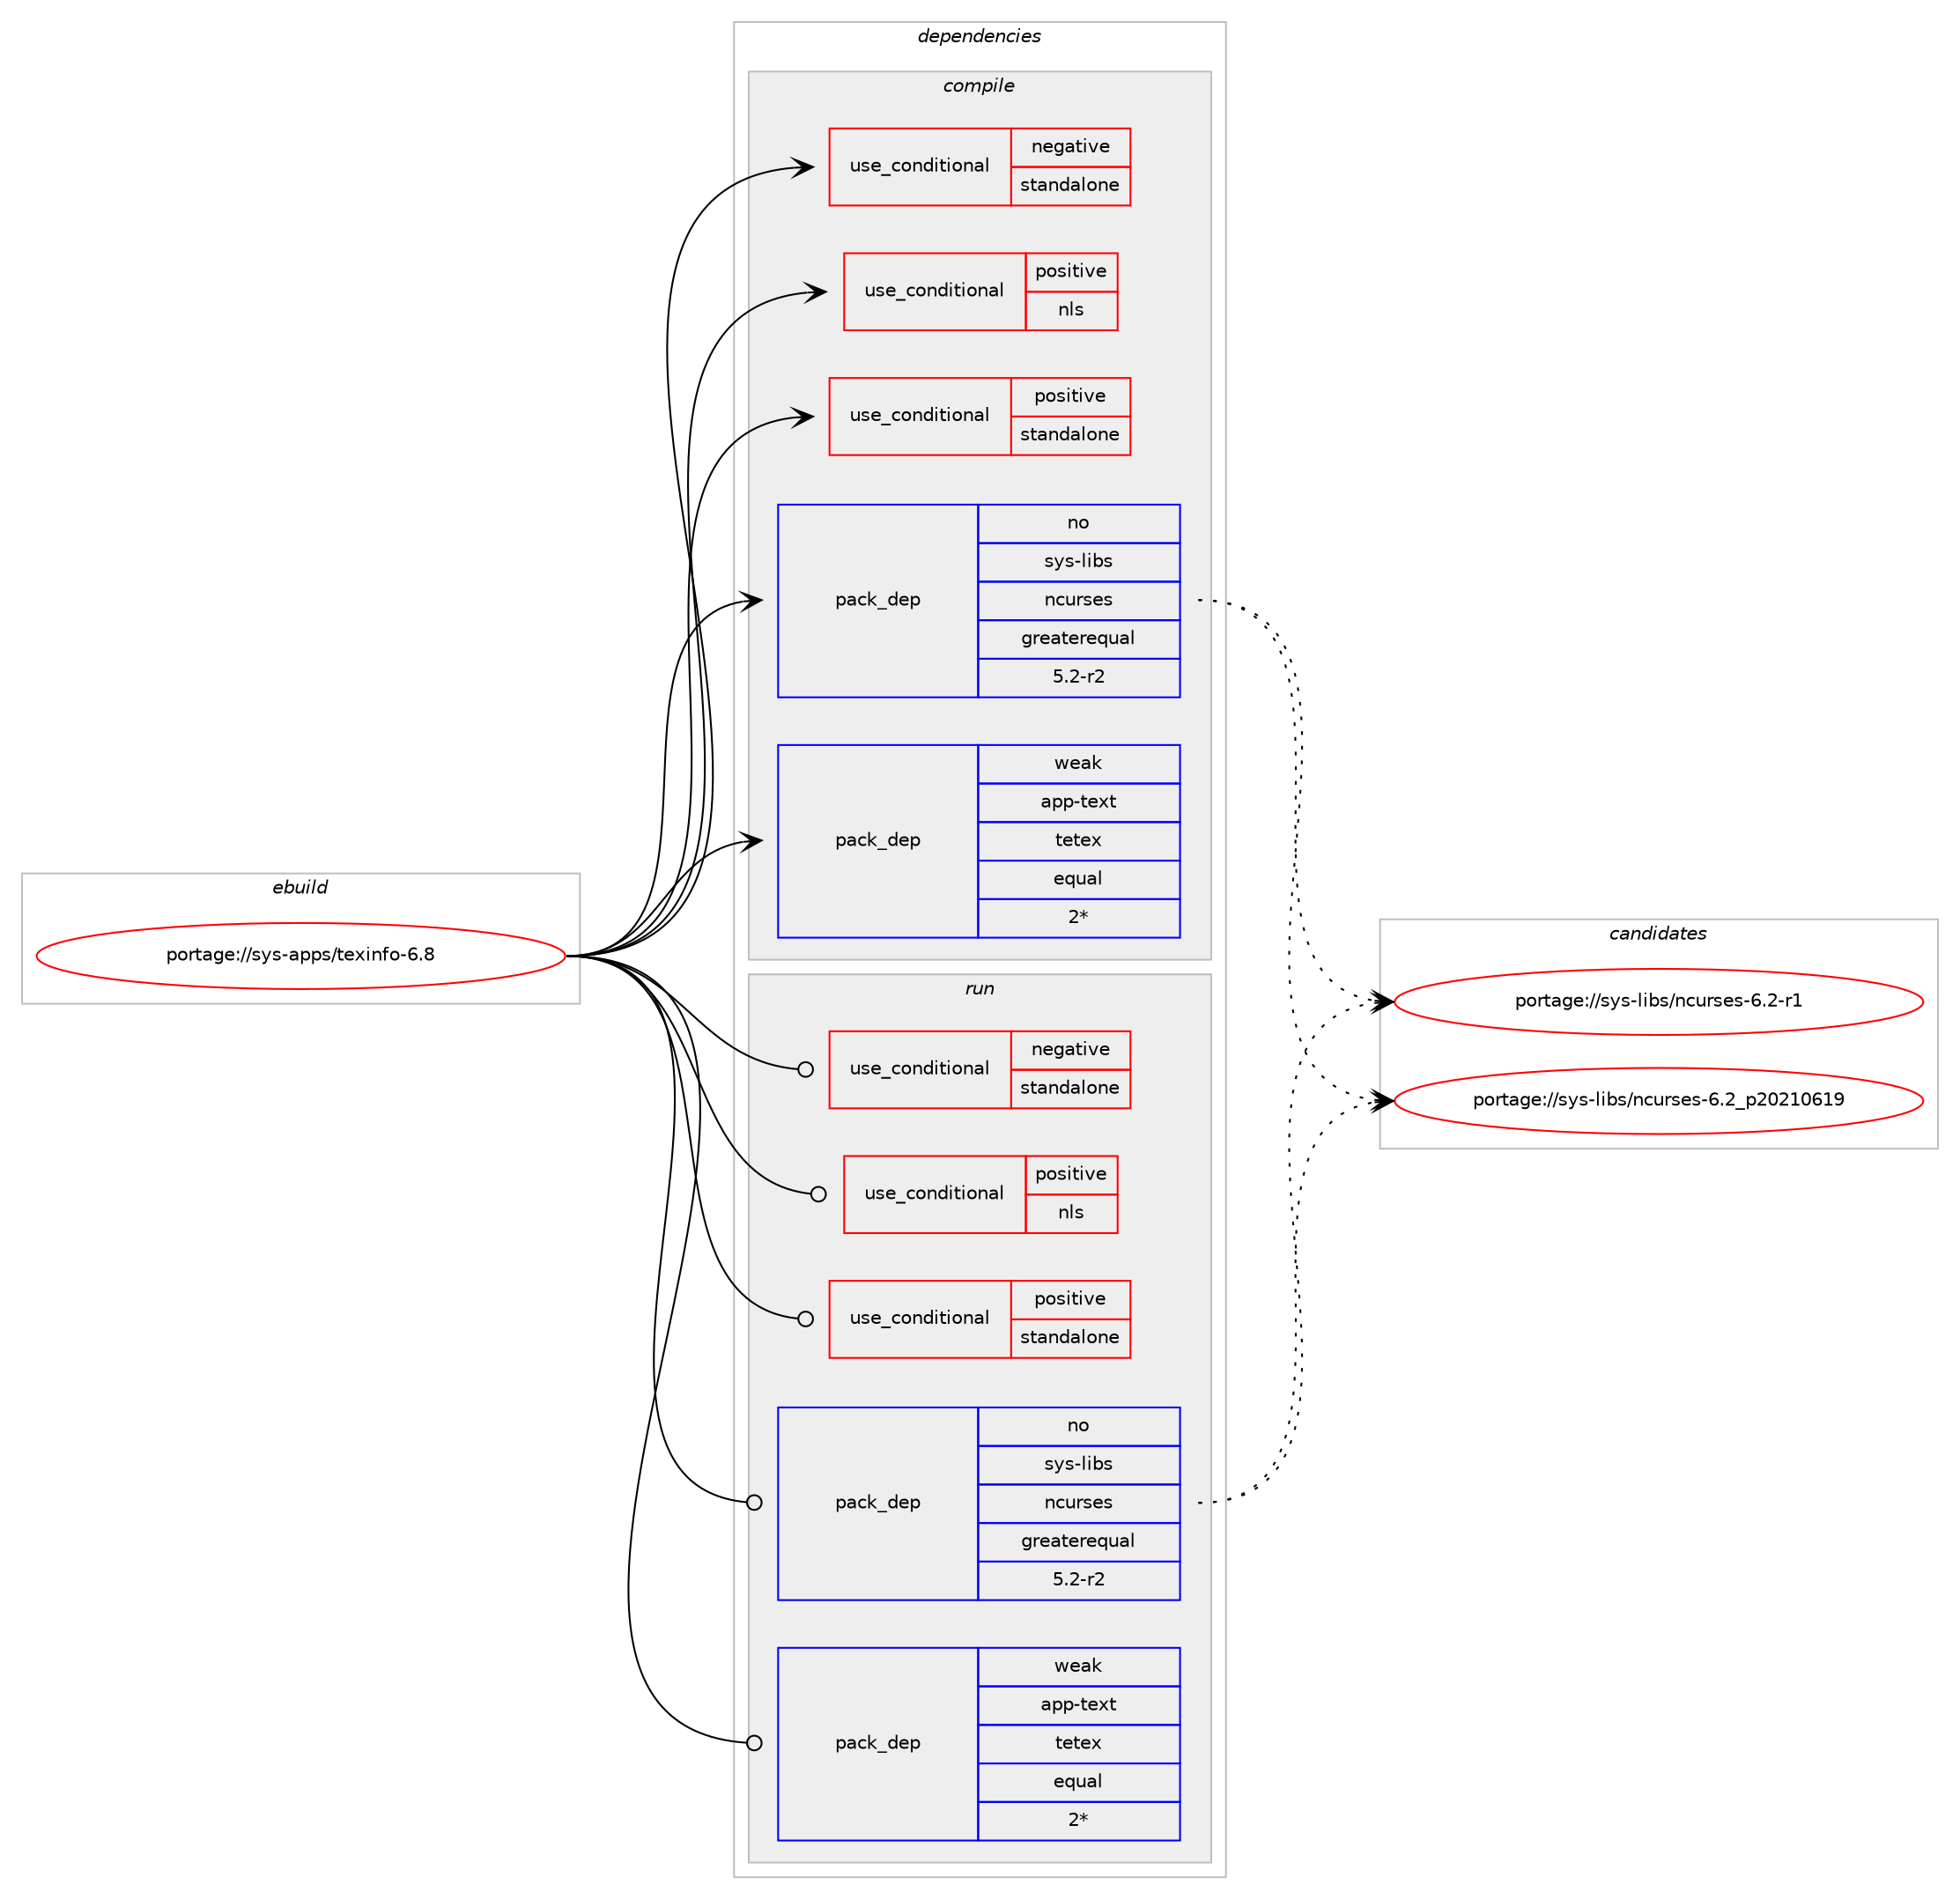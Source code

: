 digraph prolog {

# *************
# Graph options
# *************

newrank=true;
concentrate=true;
compound=true;
graph [rankdir=LR,fontname=Helvetica,fontsize=10,ranksep=1.5];#, ranksep=2.5, nodesep=0.2];
edge  [arrowhead=vee];
node  [fontname=Helvetica,fontsize=10];

# **********
# The ebuild
# **********

subgraph cluster_leftcol {
color=gray;
rank=same;
label=<<i>ebuild</i>>;
id [label="portage://sys-apps/texinfo-6.8", color=red, width=4, href="../sys-apps/texinfo-6.8.svg"];
}

# ****************
# The dependencies
# ****************

subgraph cluster_midcol {
color=gray;
label=<<i>dependencies</i>>;
subgraph cluster_compile {
fillcolor="#eeeeee";
style=filled;
label=<<i>compile</i>>;
subgraph cond367 {
dependency678 [label=<<TABLE BORDER="0" CELLBORDER="1" CELLSPACING="0" CELLPADDING="4"><TR><TD ROWSPAN="3" CELLPADDING="10">use_conditional</TD></TR><TR><TD>negative</TD></TR><TR><TD>standalone</TD></TR></TABLE>>, shape=none, color=red];
# *** BEGIN UNKNOWN DEPENDENCY TYPE (TODO) ***
# dependency678 -> package_dependency(portage://sys-apps/texinfo-6.8,install,no,dev-lang,perl,none,[,,],any_same_slot,[])
# *** END UNKNOWN DEPENDENCY TYPE (TODO) ***

# *** BEGIN UNKNOWN DEPENDENCY TYPE (TODO) ***
# dependency678 -> package_dependency(portage://sys-apps/texinfo-6.8,install,no,dev-perl,libintl-perl,none,[,,],[],[])
# *** END UNKNOWN DEPENDENCY TYPE (TODO) ***

# *** BEGIN UNKNOWN DEPENDENCY TYPE (TODO) ***
# dependency678 -> package_dependency(portage://sys-apps/texinfo-6.8,install,no,dev-perl,Unicode-EastAsianWidth,none,[,,],[],[])
# *** END UNKNOWN DEPENDENCY TYPE (TODO) ***

# *** BEGIN UNKNOWN DEPENDENCY TYPE (TODO) ***
# dependency678 -> package_dependency(portage://sys-apps/texinfo-6.8,install,no,dev-perl,Text-Unidecode,none,[,,],[],[])
# *** END UNKNOWN DEPENDENCY TYPE (TODO) ***

}
id:e -> dependency678:w [weight=20,style="solid",arrowhead="vee"];
subgraph cond368 {
dependency679 [label=<<TABLE BORDER="0" CELLBORDER="1" CELLSPACING="0" CELLPADDING="4"><TR><TD ROWSPAN="3" CELLPADDING="10">use_conditional</TD></TR><TR><TD>positive</TD></TR><TR><TD>nls</TD></TR></TABLE>>, shape=none, color=red];
# *** BEGIN UNKNOWN DEPENDENCY TYPE (TODO) ***
# dependency679 -> package_dependency(portage://sys-apps/texinfo-6.8,install,no,virtual,libintl,none,[,,],[],[])
# *** END UNKNOWN DEPENDENCY TYPE (TODO) ***

}
id:e -> dependency679:w [weight=20,style="solid",arrowhead="vee"];
subgraph cond369 {
dependency680 [label=<<TABLE BORDER="0" CELLBORDER="1" CELLSPACING="0" CELLPADDING="4"><TR><TD ROWSPAN="3" CELLPADDING="10">use_conditional</TD></TR><TR><TD>positive</TD></TR><TR><TD>standalone</TD></TR></TABLE>>, shape=none, color=red];
# *** BEGIN UNKNOWN DEPENDENCY TYPE (TODO) ***
# dependency680 -> package_dependency(portage://sys-apps/texinfo-6.8,install,no,dev-lang,perl,none,[,,],[],[])
# *** END UNKNOWN DEPENDENCY TYPE (TODO) ***

}
id:e -> dependency680:w [weight=20,style="solid",arrowhead="vee"];
subgraph pack301 {
dependency681 [label=<<TABLE BORDER="0" CELLBORDER="1" CELLSPACING="0" CELLPADDING="4" WIDTH="220"><TR><TD ROWSPAN="6" CELLPADDING="30">pack_dep</TD></TR><TR><TD WIDTH="110">no</TD></TR><TR><TD>sys-libs</TD></TR><TR><TD>ncurses</TD></TR><TR><TD>greaterequal</TD></TR><TR><TD>5.2-r2</TD></TR></TABLE>>, shape=none, color=blue];
}
id:e -> dependency681:w [weight=20,style="solid",arrowhead="vee"];
subgraph pack302 {
dependency682 [label=<<TABLE BORDER="0" CELLBORDER="1" CELLSPACING="0" CELLPADDING="4" WIDTH="220"><TR><TD ROWSPAN="6" CELLPADDING="30">pack_dep</TD></TR><TR><TD WIDTH="110">weak</TD></TR><TR><TD>app-text</TD></TR><TR><TD>tetex</TD></TR><TR><TD>equal</TD></TR><TR><TD>2*</TD></TR></TABLE>>, shape=none, color=blue];
}
id:e -> dependency682:w [weight=20,style="solid",arrowhead="vee"];
}
subgraph cluster_compileandrun {
fillcolor="#eeeeee";
style=filled;
label=<<i>compile and run</i>>;
}
subgraph cluster_run {
fillcolor="#eeeeee";
style=filled;
label=<<i>run</i>>;
subgraph cond370 {
dependency683 [label=<<TABLE BORDER="0" CELLBORDER="1" CELLSPACING="0" CELLPADDING="4"><TR><TD ROWSPAN="3" CELLPADDING="10">use_conditional</TD></TR><TR><TD>negative</TD></TR><TR><TD>standalone</TD></TR></TABLE>>, shape=none, color=red];
# *** BEGIN UNKNOWN DEPENDENCY TYPE (TODO) ***
# dependency683 -> package_dependency(portage://sys-apps/texinfo-6.8,run,no,dev-lang,perl,none,[,,],any_same_slot,[])
# *** END UNKNOWN DEPENDENCY TYPE (TODO) ***

# *** BEGIN UNKNOWN DEPENDENCY TYPE (TODO) ***
# dependency683 -> package_dependency(portage://sys-apps/texinfo-6.8,run,no,dev-perl,libintl-perl,none,[,,],[],[])
# *** END UNKNOWN DEPENDENCY TYPE (TODO) ***

# *** BEGIN UNKNOWN DEPENDENCY TYPE (TODO) ***
# dependency683 -> package_dependency(portage://sys-apps/texinfo-6.8,run,no,dev-perl,Unicode-EastAsianWidth,none,[,,],[],[])
# *** END UNKNOWN DEPENDENCY TYPE (TODO) ***

# *** BEGIN UNKNOWN DEPENDENCY TYPE (TODO) ***
# dependency683 -> package_dependency(portage://sys-apps/texinfo-6.8,run,no,dev-perl,Text-Unidecode,none,[,,],[],[])
# *** END UNKNOWN DEPENDENCY TYPE (TODO) ***

}
id:e -> dependency683:w [weight=20,style="solid",arrowhead="odot"];
subgraph cond371 {
dependency684 [label=<<TABLE BORDER="0" CELLBORDER="1" CELLSPACING="0" CELLPADDING="4"><TR><TD ROWSPAN="3" CELLPADDING="10">use_conditional</TD></TR><TR><TD>positive</TD></TR><TR><TD>nls</TD></TR></TABLE>>, shape=none, color=red];
# *** BEGIN UNKNOWN DEPENDENCY TYPE (TODO) ***
# dependency684 -> package_dependency(portage://sys-apps/texinfo-6.8,run,no,virtual,libintl,none,[,,],[],[])
# *** END UNKNOWN DEPENDENCY TYPE (TODO) ***

}
id:e -> dependency684:w [weight=20,style="solid",arrowhead="odot"];
subgraph cond372 {
dependency685 [label=<<TABLE BORDER="0" CELLBORDER="1" CELLSPACING="0" CELLPADDING="4"><TR><TD ROWSPAN="3" CELLPADDING="10">use_conditional</TD></TR><TR><TD>positive</TD></TR><TR><TD>standalone</TD></TR></TABLE>>, shape=none, color=red];
# *** BEGIN UNKNOWN DEPENDENCY TYPE (TODO) ***
# dependency685 -> package_dependency(portage://sys-apps/texinfo-6.8,run,no,dev-lang,perl,none,[,,],[],[])
# *** END UNKNOWN DEPENDENCY TYPE (TODO) ***

}
id:e -> dependency685:w [weight=20,style="solid",arrowhead="odot"];
subgraph pack303 {
dependency686 [label=<<TABLE BORDER="0" CELLBORDER="1" CELLSPACING="0" CELLPADDING="4" WIDTH="220"><TR><TD ROWSPAN="6" CELLPADDING="30">pack_dep</TD></TR><TR><TD WIDTH="110">no</TD></TR><TR><TD>sys-libs</TD></TR><TR><TD>ncurses</TD></TR><TR><TD>greaterequal</TD></TR><TR><TD>5.2-r2</TD></TR></TABLE>>, shape=none, color=blue];
}
id:e -> dependency686:w [weight=20,style="solid",arrowhead="odot"];
subgraph pack304 {
dependency687 [label=<<TABLE BORDER="0" CELLBORDER="1" CELLSPACING="0" CELLPADDING="4" WIDTH="220"><TR><TD ROWSPAN="6" CELLPADDING="30">pack_dep</TD></TR><TR><TD WIDTH="110">weak</TD></TR><TR><TD>app-text</TD></TR><TR><TD>tetex</TD></TR><TR><TD>equal</TD></TR><TR><TD>2*</TD></TR></TABLE>>, shape=none, color=blue];
}
id:e -> dependency687:w [weight=20,style="solid",arrowhead="odot"];
}
}

# **************
# The candidates
# **************

subgraph cluster_choices {
rank=same;
color=gray;
label=<<i>candidates</i>>;

subgraph choice301 {
color=black;
nodesep=1;
choice11512111545108105981154711099117114115101115455446504511449 [label="portage://sys-libs/ncurses-6.2-r1", color=red, width=4,href="../sys-libs/ncurses-6.2-r1.svg"];
choice1151211154510810598115471109911711411510111545544650951125048504948544957 [label="portage://sys-libs/ncurses-6.2_p20210619", color=red, width=4,href="../sys-libs/ncurses-6.2_p20210619.svg"];
dependency681:e -> choice11512111545108105981154711099117114115101115455446504511449:w [style=dotted,weight="100"];
dependency681:e -> choice1151211154510810598115471109911711411510111545544650951125048504948544957:w [style=dotted,weight="100"];
}
subgraph choice302 {
color=black;
nodesep=1;
}
subgraph choice303 {
color=black;
nodesep=1;
choice11512111545108105981154711099117114115101115455446504511449 [label="portage://sys-libs/ncurses-6.2-r1", color=red, width=4,href="../sys-libs/ncurses-6.2-r1.svg"];
choice1151211154510810598115471109911711411510111545544650951125048504948544957 [label="portage://sys-libs/ncurses-6.2_p20210619", color=red, width=4,href="../sys-libs/ncurses-6.2_p20210619.svg"];
dependency686:e -> choice11512111545108105981154711099117114115101115455446504511449:w [style=dotted,weight="100"];
dependency686:e -> choice1151211154510810598115471109911711411510111545544650951125048504948544957:w [style=dotted,weight="100"];
}
subgraph choice304 {
color=black;
nodesep=1;
}
}

}
